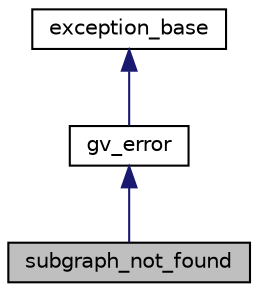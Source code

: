 digraph G
{
  edge [fontname="Helvetica",fontsize="10",labelfontname="Helvetica",labelfontsize="10"];
  node [fontname="Helvetica",fontsize="10",shape=record];
  Node1 [label="subgraph_not_found",height=0.2,width=0.4,color="black", fillcolor="grey75", style="filled" fontcolor="black"];
  Node2 -> Node1 [dir="back",color="midnightblue",fontsize="10",style="solid",fontname="Helvetica"];
  Node2 [label="gv_error",height=0.2,width=0.4,color="black", fillcolor="white", style="filled",URL="$structgv__error.html",tooltip="struct defining the exception called when an error occurs in GraphViz extends exception_base"];
  Node3 -> Node2 [dir="back",color="midnightblue",fontsize="10",style="solid",fontname="Helvetica"];
  Node3 [label="exception_base",height=0.2,width=0.4,color="black", fillcolor="white", style="filled",URL="$structexception__base.html",tooltip="struct defining the base of the exception"];
}
